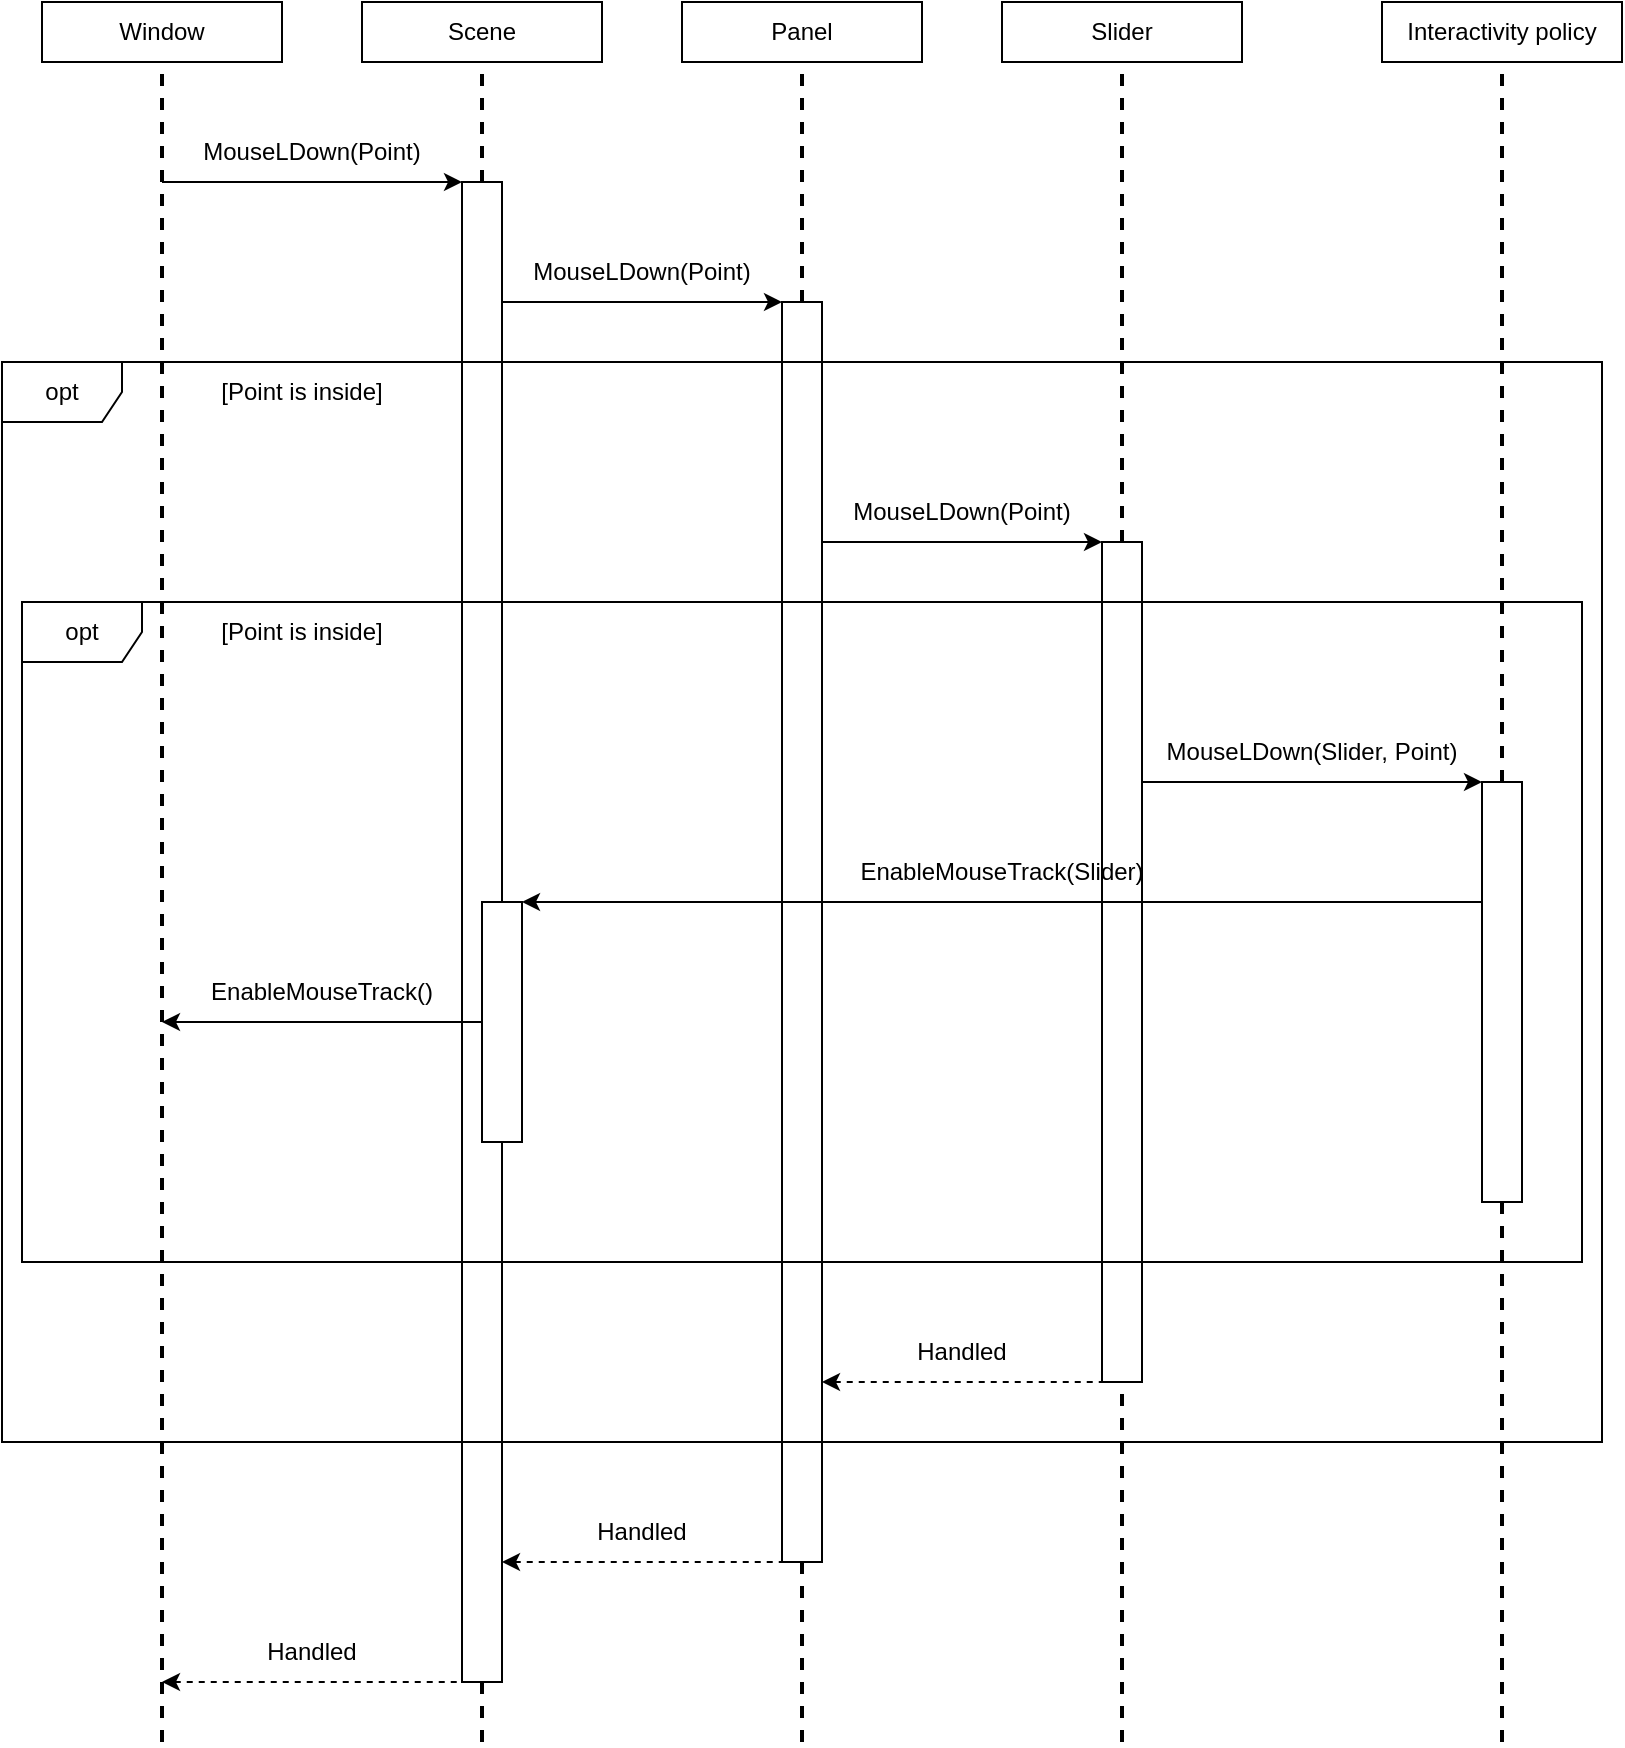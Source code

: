<mxfile version="24.7.17">
  <diagram name="Page-1" id="mos-PbbNsZ_THm51wEBJ">
    <mxGraphModel dx="1185" dy="694" grid="1" gridSize="10" guides="1" tooltips="1" connect="1" arrows="1" fold="1" page="1" pageScale="1" pageWidth="850" pageHeight="1100" math="0" shadow="0">
      <root>
        <mxCell id="0" />
        <mxCell id="1" parent="0" />
        <mxCell id="wMfrHq099vKjC5REefkX-1" value="Window" style="rounded=0;whiteSpace=wrap;html=1;" parent="1" vertex="1">
          <mxGeometry x="40" y="10" width="120" height="30" as="geometry" />
        </mxCell>
        <mxCell id="wMfrHq099vKjC5REefkX-2" value="Scene" style="rounded=0;whiteSpace=wrap;html=1;" parent="1" vertex="1">
          <mxGeometry x="200" y="10" width="120" height="30" as="geometry" />
        </mxCell>
        <mxCell id="wMfrHq099vKjC5REefkX-3" value="Panel" style="rounded=0;whiteSpace=wrap;html=1;" parent="1" vertex="1">
          <mxGeometry x="360" y="10" width="120" height="30" as="geometry" />
        </mxCell>
        <mxCell id="wMfrHq099vKjC5REefkX-4" value="Slider" style="rounded=0;whiteSpace=wrap;html=1;" parent="1" vertex="1">
          <mxGeometry x="520" y="10" width="120" height="30" as="geometry" />
        </mxCell>
        <mxCell id="wMfrHq099vKjC5REefkX-5" value="Interactivity policy" style="rounded=0;whiteSpace=wrap;html=1;" parent="1" vertex="1">
          <mxGeometry x="710" y="10" width="120" height="30" as="geometry" />
        </mxCell>
        <mxCell id="wMfrHq099vKjC5REefkX-9" value="" style="endArrow=none;dashed=1;html=1;strokeWidth=2;rounded=0;" parent="1" target="wMfrHq099vKjC5REefkX-1" edge="1">
          <mxGeometry width="50" height="50" relative="1" as="geometry">
            <mxPoint x="100" y="880" as="sourcePoint" />
            <mxPoint x="550" y="130" as="targetPoint" />
          </mxGeometry>
        </mxCell>
        <mxCell id="wMfrHq099vKjC5REefkX-10" value="" style="endArrow=none;dashed=1;html=1;strokeWidth=2;rounded=0;" parent="1" target="wMfrHq099vKjC5REefkX-2" edge="1">
          <mxGeometry width="50" height="50" relative="1" as="geometry">
            <mxPoint x="260" y="880" as="sourcePoint" />
            <mxPoint x="260" y="70" as="targetPoint" />
          </mxGeometry>
        </mxCell>
        <mxCell id="wMfrHq099vKjC5REefkX-11" value="" style="endArrow=none;dashed=1;html=1;strokeWidth=2;rounded=0;" parent="1" source="wMfrHq099vKjC5REefkX-21" target="wMfrHq099vKjC5REefkX-3" edge="1">
          <mxGeometry width="50" height="50" relative="1" as="geometry">
            <mxPoint x="420" y="1090" as="sourcePoint" />
            <mxPoint x="420" y="70" as="targetPoint" />
          </mxGeometry>
        </mxCell>
        <mxCell id="wMfrHq099vKjC5REefkX-12" value="" style="endArrow=none;dashed=1;html=1;strokeWidth=2;rounded=0;" parent="1" target="wMfrHq099vKjC5REefkX-4" edge="1">
          <mxGeometry width="50" height="50" relative="1" as="geometry">
            <mxPoint x="580" y="880" as="sourcePoint" />
            <mxPoint x="580" y="70" as="targetPoint" />
          </mxGeometry>
        </mxCell>
        <mxCell id="wMfrHq099vKjC5REefkX-13" value="" style="endArrow=none;dashed=1;html=1;strokeWidth=2;rounded=0;" parent="1" target="wMfrHq099vKjC5REefkX-5" edge="1">
          <mxGeometry width="50" height="50" relative="1" as="geometry">
            <mxPoint x="770" y="880" as="sourcePoint" />
            <mxPoint x="770" y="70" as="targetPoint" />
          </mxGeometry>
        </mxCell>
        <mxCell id="wMfrHq099vKjC5REefkX-17" value="" style="endArrow=classic;html=1;rounded=0;entryX=1;entryY=1;entryDx=0;entryDy=0;exitX=0;exitY=1;exitDx=0;exitDy=0;" parent="1" source="wMfrHq099vKjC5REefkX-19" target="wMfrHq099vKjC5REefkX-19" edge="1">
          <mxGeometry width="50" height="50" relative="1" as="geometry">
            <mxPoint x="100" y="100" as="sourcePoint" />
            <mxPoint x="170" y="90" as="targetPoint" />
          </mxGeometry>
        </mxCell>
        <mxCell id="wMfrHq099vKjC5REefkX-18" value="" style="rounded=0;whiteSpace=wrap;html=1;" parent="1" vertex="1">
          <mxGeometry x="250" y="100" width="20" height="750" as="geometry" />
        </mxCell>
        <mxCell id="wMfrHq099vKjC5REefkX-19" value="MouseLDown(Point)" style="text;html=1;align=center;verticalAlign=middle;whiteSpace=wrap;rounded=0;" parent="1" vertex="1">
          <mxGeometry x="100" y="70" width="150" height="30" as="geometry" />
        </mxCell>
        <mxCell id="wMfrHq099vKjC5REefkX-20" value="" style="endArrow=none;dashed=1;html=1;strokeWidth=2;rounded=0;" parent="1" target="wMfrHq099vKjC5REefkX-21" edge="1">
          <mxGeometry width="50" height="50" relative="1" as="geometry">
            <mxPoint x="420" y="880" as="sourcePoint" />
            <mxPoint x="420" y="150" as="targetPoint" />
          </mxGeometry>
        </mxCell>
        <mxCell id="wMfrHq099vKjC5REefkX-21" value="" style="rounded=0;whiteSpace=wrap;html=1;" parent="1" vertex="1">
          <mxGeometry x="410" y="160" width="20" height="630" as="geometry" />
        </mxCell>
        <mxCell id="wMfrHq099vKjC5REefkX-22" value="" style="rounded=0;whiteSpace=wrap;html=1;" parent="1" vertex="1">
          <mxGeometry x="570" y="280" width="20" height="420" as="geometry" />
        </mxCell>
        <mxCell id="wMfrHq099vKjC5REefkX-23" value="" style="endArrow=classic;html=1;rounded=0;exitX=0;exitY=1;exitDx=0;exitDy=0;entryX=0;entryY=0;entryDx=0;entryDy=0;" parent="1" source="wMfrHq099vKjC5REefkX-24" edge="1">
          <mxGeometry width="50" height="50" relative="1" as="geometry">
            <mxPoint x="520" y="250" as="sourcePoint" />
            <mxPoint x="570" y="280.0" as="targetPoint" />
          </mxGeometry>
        </mxCell>
        <mxCell id="wMfrHq099vKjC5REefkX-24" value="MouseLDown(Point)" style="text;html=1;align=center;verticalAlign=middle;whiteSpace=wrap;rounded=0;" parent="1" vertex="1">
          <mxGeometry x="430" y="250" width="140" height="30" as="geometry" />
        </mxCell>
        <mxCell id="wMfrHq099vKjC5REefkX-25" value="opt" style="shape=umlFrame;whiteSpace=wrap;html=1;pointerEvents=0;" parent="1" vertex="1">
          <mxGeometry x="30" y="310" width="780" height="330" as="geometry" />
        </mxCell>
        <mxCell id="wMfrHq099vKjC5REefkX-26" value="[Point is inside]" style="text;html=1;align=center;verticalAlign=middle;whiteSpace=wrap;rounded=0;fillColor=none;strokeColor=none;perimeterSpacing=0;shadow=0;glass=0;container=0;dropTarget=0;backgroundOutline=0;comic=0;fontSize=12;" parent="1" vertex="1">
          <mxGeometry x="110" y="310" width="120" height="30" as="geometry" />
        </mxCell>
        <mxCell id="wMfrHq099vKjC5REefkX-27" value="" style="rounded=0;whiteSpace=wrap;html=1;" parent="1" vertex="1">
          <mxGeometry x="760" y="400" width="20" height="210" as="geometry" />
        </mxCell>
        <mxCell id="wMfrHq099vKjC5REefkX-28" value="" style="endArrow=classic;html=1;rounded=0;exitX=0;exitY=1;exitDx=0;exitDy=0;entryX=1;entryY=1;entryDx=0;entryDy=0;" parent="1" source="wMfrHq099vKjC5REefkX-29" target="wMfrHq099vKjC5REefkX-29" edge="1">
          <mxGeometry width="50" height="50" relative="1" as="geometry">
            <mxPoint x="680" y="370" as="sourcePoint" />
            <mxPoint x="730" y="400" as="targetPoint" />
          </mxGeometry>
        </mxCell>
        <mxCell id="wMfrHq099vKjC5REefkX-29" value="MouseLDown(Slider, Point)" style="text;html=1;align=center;verticalAlign=middle;whiteSpace=wrap;rounded=0;" parent="1" vertex="1">
          <mxGeometry x="590" y="370" width="170" height="30" as="geometry" />
        </mxCell>
        <mxCell id="wMfrHq099vKjC5REefkX-30" value="" style="endArrow=none;html=1;rounded=0;exitX=0;exitY=1;exitDx=0;exitDy=0;entryX=1;entryY=1;entryDx=0;entryDy=0;startArrow=classic;startFill=1;endFill=0;" parent="1" source="wMfrHq099vKjC5REefkX-31" target="wMfrHq099vKjC5REefkX-31" edge="1">
          <mxGeometry width="50" height="50" relative="1" as="geometry">
            <mxPoint x="680" y="430" as="sourcePoint" />
            <mxPoint x="730" y="460" as="targetPoint" />
          </mxGeometry>
        </mxCell>
        <mxCell id="wMfrHq099vKjC5REefkX-31" value="EnableMouseTrack(Slider)" style="text;html=1;align=center;verticalAlign=middle;whiteSpace=wrap;rounded=0;" parent="1" vertex="1">
          <mxGeometry x="280" y="430" width="480" height="30" as="geometry" />
        </mxCell>
        <mxCell id="wMfrHq099vKjC5REefkX-33" value="" style="endArrow=none;html=1;rounded=0;exitX=0;exitY=1;exitDx=0;exitDy=0;entryX=1;entryY=1;entryDx=0;entryDy=0;endFill=0;startArrow=classic;startFill=1;" parent="1" source="wMfrHq099vKjC5REefkX-34" target="wMfrHq099vKjC5REefkX-34" edge="1">
          <mxGeometry width="50" height="50" relative="1" as="geometry">
            <mxPoint y="490" as="sourcePoint" />
            <mxPoint x="50" y="520" as="targetPoint" />
          </mxGeometry>
        </mxCell>
        <mxCell id="wMfrHq099vKjC5REefkX-34" value="EnableMouseTrack()" style="text;html=1;align=center;verticalAlign=middle;whiteSpace=wrap;rounded=0;" parent="1" vertex="1">
          <mxGeometry x="100" y="490" width="160" height="30" as="geometry" />
        </mxCell>
        <mxCell id="wMfrHq099vKjC5REefkX-47" value="" style="endArrow=classic;html=1;rounded=0;exitX=0;exitY=1;exitDx=0;exitDy=0;entryX=1;entryY=1;entryDx=0;entryDy=0;" parent="1" source="wMfrHq099vKjC5REefkX-48" target="wMfrHq099vKjC5REefkX-48" edge="1">
          <mxGeometry width="50" height="50" relative="1" as="geometry">
            <mxPoint x="390" y="250" as="sourcePoint" />
            <mxPoint x="440" y="200" as="targetPoint" />
          </mxGeometry>
        </mxCell>
        <mxCell id="wMfrHq099vKjC5REefkX-48" value="MouseLDown(Point)" style="text;html=1;align=center;verticalAlign=middle;whiteSpace=wrap;rounded=0;" parent="1" vertex="1">
          <mxGeometry x="270" y="130" width="140" height="30" as="geometry" />
        </mxCell>
        <mxCell id="wMfrHq099vKjC5REefkX-49" value="opt" style="shape=umlFrame;whiteSpace=wrap;html=1;pointerEvents=0;" parent="1" vertex="1">
          <mxGeometry x="20" y="190" width="800" height="540" as="geometry" />
        </mxCell>
        <mxCell id="wMfrHq099vKjC5REefkX-50" value="[Point is inside]" style="text;html=1;align=center;verticalAlign=middle;whiteSpace=wrap;rounded=0;fillColor=none;strokeColor=none;perimeterSpacing=0;shadow=0;glass=0;container=0;dropTarget=0;backgroundOutline=0;comic=0;fontSize=12;" parent="1" vertex="1">
          <mxGeometry x="110" y="190" width="120" height="30" as="geometry" />
        </mxCell>
        <mxCell id="wMfrHq099vKjC5REefkX-53" value="" style="endArrow=none;html=1;rounded=0;exitX=0;exitY=1;exitDx=0;exitDy=0;entryX=1;entryY=1;entryDx=0;entryDy=0;endFill=0;startArrow=classic;startFill=1;dashed=1;" parent="1" source="wMfrHq099vKjC5REefkX-54" target="wMfrHq099vKjC5REefkX-54" edge="1">
          <mxGeometry width="50" height="50" relative="1" as="geometry">
            <mxPoint x="510" y="670" as="sourcePoint" />
            <mxPoint x="560" y="700" as="targetPoint" />
          </mxGeometry>
        </mxCell>
        <mxCell id="wMfrHq099vKjC5REefkX-54" value="Handled" style="text;html=1;align=center;verticalAlign=middle;whiteSpace=wrap;rounded=0;" parent="1" vertex="1">
          <mxGeometry x="430" y="670" width="140" height="30" as="geometry" />
        </mxCell>
        <mxCell id="wMfrHq099vKjC5REefkX-55" value="" style="endArrow=none;html=1;rounded=0;exitX=0;exitY=1;exitDx=0;exitDy=0;entryX=1;entryY=1;entryDx=0;entryDy=0;endFill=0;startArrow=classic;startFill=1;dashed=1;" parent="1" source="wMfrHq099vKjC5REefkX-56" target="wMfrHq099vKjC5REefkX-56" edge="1">
          <mxGeometry width="50" height="50" relative="1" as="geometry">
            <mxPoint x="350" y="760" as="sourcePoint" />
            <mxPoint x="400" y="790" as="targetPoint" />
          </mxGeometry>
        </mxCell>
        <mxCell id="wMfrHq099vKjC5REefkX-56" value="Handled" style="text;html=1;align=center;verticalAlign=middle;whiteSpace=wrap;rounded=0;" parent="1" vertex="1">
          <mxGeometry x="270" y="760" width="140" height="30" as="geometry" />
        </mxCell>
        <mxCell id="wMfrHq099vKjC5REefkX-57" value="" style="endArrow=none;html=1;rounded=0;exitX=0;exitY=1;exitDx=0;exitDy=0;entryX=1;entryY=1;entryDx=0;entryDy=0;endFill=0;startArrow=classic;startFill=1;dashed=1;" parent="1" source="wMfrHq099vKjC5REefkX-58" target="wMfrHq099vKjC5REefkX-58" edge="1">
          <mxGeometry width="50" height="50" relative="1" as="geometry">
            <mxPoint x="190" y="820" as="sourcePoint" />
            <mxPoint x="240" y="850" as="targetPoint" />
          </mxGeometry>
        </mxCell>
        <mxCell id="wMfrHq099vKjC5REefkX-58" value="Handled" style="text;html=1;align=center;verticalAlign=middle;whiteSpace=wrap;rounded=0;" parent="1" vertex="1">
          <mxGeometry x="100" y="820" width="150" height="30" as="geometry" />
        </mxCell>
        <mxCell id="wMfrHq099vKjC5REefkX-59" value="" style="rounded=0;whiteSpace=wrap;html=1;" parent="1" vertex="1">
          <mxGeometry x="260" y="460" width="20" height="120" as="geometry" />
        </mxCell>
      </root>
    </mxGraphModel>
  </diagram>
</mxfile>
